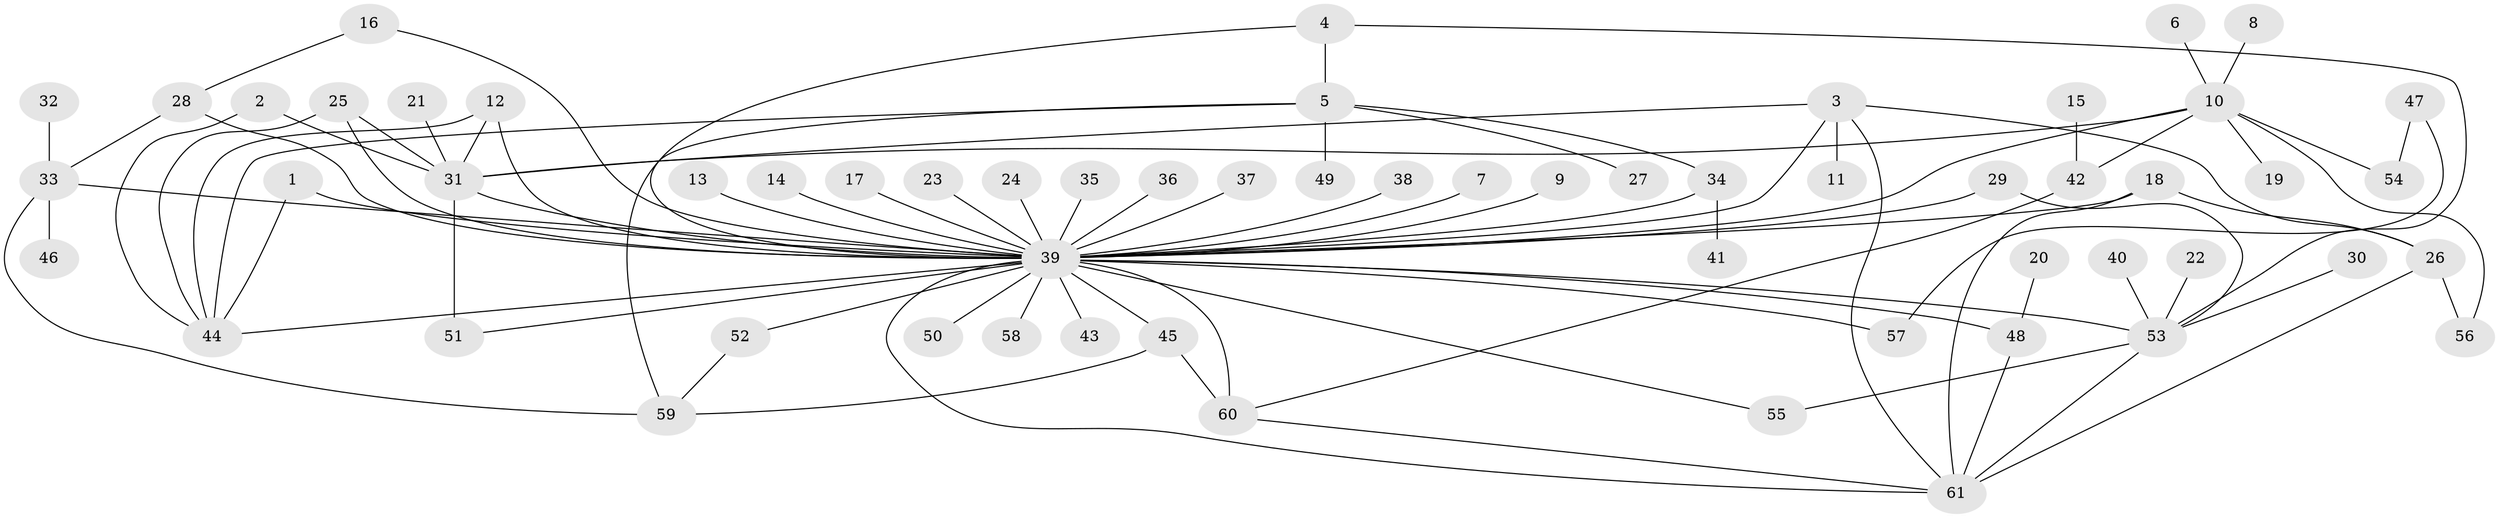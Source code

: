 // original degree distribution, {46: 0.009900990099009901, 11: 0.009900990099009901, 3: 0.07920792079207921, 4: 0.04950495049504951, 8: 0.019801980198019802, 2: 0.24752475247524752, 9: 0.009900990099009901, 10: 0.009900990099009901, 7: 0.019801980198019802, 5: 0.039603960396039604, 1: 0.49504950495049505, 6: 0.009900990099009901}
// Generated by graph-tools (version 1.1) at 2025/36/03/04/25 23:36:44]
// undirected, 61 vertices, 90 edges
graph export_dot {
  node [color=gray90,style=filled];
  1;
  2;
  3;
  4;
  5;
  6;
  7;
  8;
  9;
  10;
  11;
  12;
  13;
  14;
  15;
  16;
  17;
  18;
  19;
  20;
  21;
  22;
  23;
  24;
  25;
  26;
  27;
  28;
  29;
  30;
  31;
  32;
  33;
  34;
  35;
  36;
  37;
  38;
  39;
  40;
  41;
  42;
  43;
  44;
  45;
  46;
  47;
  48;
  49;
  50;
  51;
  52;
  53;
  54;
  55;
  56;
  57;
  58;
  59;
  60;
  61;
  1 -- 39 [weight=1.0];
  1 -- 44 [weight=1.0];
  2 -- 31 [weight=1.0];
  2 -- 44 [weight=1.0];
  3 -- 11 [weight=1.0];
  3 -- 26 [weight=1.0];
  3 -- 31 [weight=1.0];
  3 -- 39 [weight=1.0];
  3 -- 61 [weight=1.0];
  4 -- 5 [weight=1.0];
  4 -- 39 [weight=1.0];
  4 -- 53 [weight=1.0];
  5 -- 27 [weight=1.0];
  5 -- 34 [weight=1.0];
  5 -- 44 [weight=1.0];
  5 -- 49 [weight=1.0];
  5 -- 59 [weight=1.0];
  6 -- 10 [weight=1.0];
  7 -- 39 [weight=1.0];
  8 -- 10 [weight=1.0];
  9 -- 39 [weight=1.0];
  10 -- 19 [weight=1.0];
  10 -- 31 [weight=1.0];
  10 -- 39 [weight=1.0];
  10 -- 42 [weight=1.0];
  10 -- 54 [weight=1.0];
  10 -- 56 [weight=1.0];
  12 -- 31 [weight=1.0];
  12 -- 39 [weight=1.0];
  12 -- 44 [weight=1.0];
  13 -- 39 [weight=1.0];
  14 -- 39 [weight=1.0];
  15 -- 42 [weight=1.0];
  16 -- 28 [weight=1.0];
  16 -- 39 [weight=1.0];
  17 -- 39 [weight=1.0];
  18 -- 26 [weight=1.0];
  18 -- 39 [weight=1.0];
  18 -- 61 [weight=1.0];
  20 -- 48 [weight=1.0];
  21 -- 31 [weight=1.0];
  22 -- 53 [weight=1.0];
  23 -- 39 [weight=1.0];
  24 -- 39 [weight=1.0];
  25 -- 31 [weight=1.0];
  25 -- 39 [weight=1.0];
  25 -- 44 [weight=1.0];
  26 -- 56 [weight=1.0];
  26 -- 61 [weight=1.0];
  28 -- 33 [weight=1.0];
  28 -- 39 [weight=1.0];
  29 -- 39 [weight=1.0];
  29 -- 53 [weight=1.0];
  30 -- 53 [weight=1.0];
  31 -- 39 [weight=1.0];
  31 -- 51 [weight=2.0];
  32 -- 33 [weight=1.0];
  33 -- 39 [weight=2.0];
  33 -- 46 [weight=1.0];
  33 -- 59 [weight=1.0];
  34 -- 39 [weight=1.0];
  34 -- 41 [weight=1.0];
  35 -- 39 [weight=1.0];
  36 -- 39 [weight=1.0];
  37 -- 39 [weight=1.0];
  38 -- 39 [weight=1.0];
  39 -- 43 [weight=1.0];
  39 -- 44 [weight=1.0];
  39 -- 45 [weight=2.0];
  39 -- 48 [weight=1.0];
  39 -- 50 [weight=1.0];
  39 -- 51 [weight=1.0];
  39 -- 52 [weight=1.0];
  39 -- 53 [weight=1.0];
  39 -- 55 [weight=1.0];
  39 -- 57 [weight=1.0];
  39 -- 58 [weight=1.0];
  39 -- 60 [weight=2.0];
  39 -- 61 [weight=1.0];
  40 -- 53 [weight=1.0];
  42 -- 60 [weight=1.0];
  45 -- 59 [weight=1.0];
  45 -- 60 [weight=1.0];
  47 -- 54 [weight=1.0];
  47 -- 57 [weight=1.0];
  48 -- 61 [weight=1.0];
  52 -- 59 [weight=1.0];
  53 -- 55 [weight=1.0];
  53 -- 61 [weight=1.0];
  60 -- 61 [weight=1.0];
}
